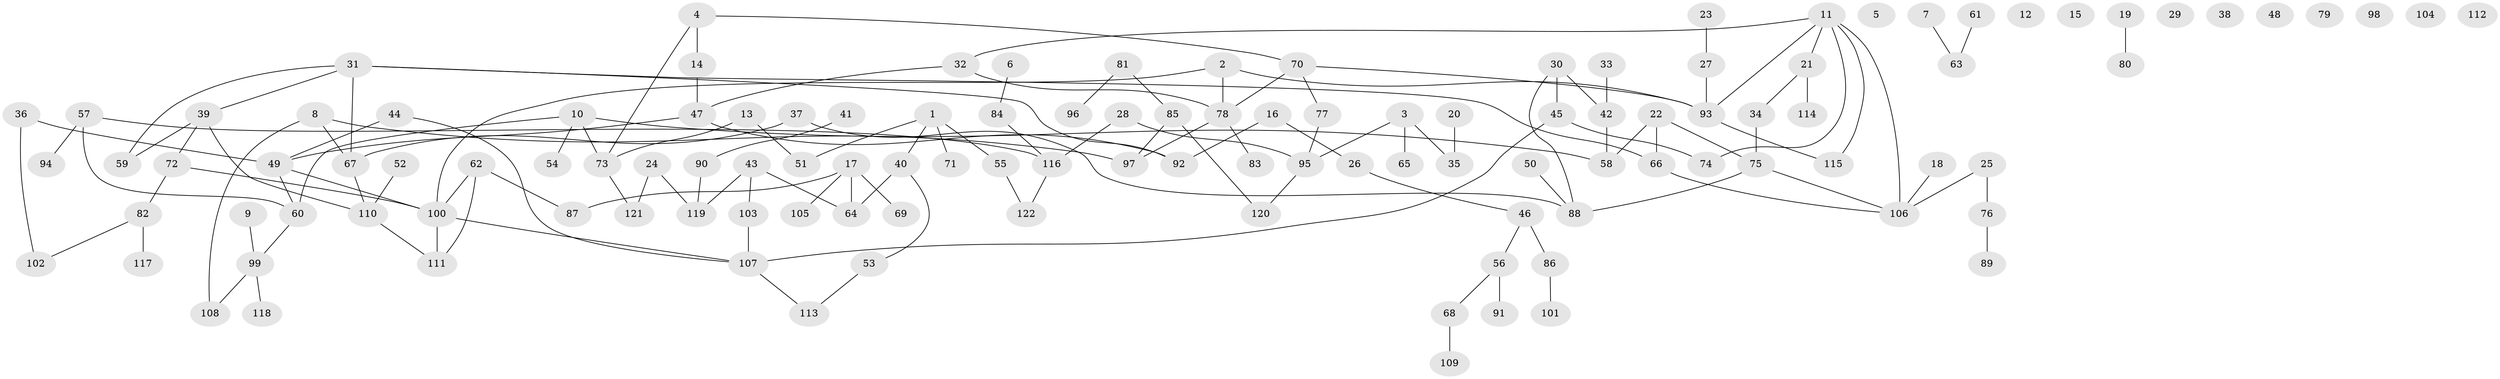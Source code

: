 // Generated by graph-tools (version 1.1) at 2025/33/03/09/25 02:33:32]
// undirected, 122 vertices, 139 edges
graph export_dot {
graph [start="1"]
  node [color=gray90,style=filled];
  1;
  2;
  3;
  4;
  5;
  6;
  7;
  8;
  9;
  10;
  11;
  12;
  13;
  14;
  15;
  16;
  17;
  18;
  19;
  20;
  21;
  22;
  23;
  24;
  25;
  26;
  27;
  28;
  29;
  30;
  31;
  32;
  33;
  34;
  35;
  36;
  37;
  38;
  39;
  40;
  41;
  42;
  43;
  44;
  45;
  46;
  47;
  48;
  49;
  50;
  51;
  52;
  53;
  54;
  55;
  56;
  57;
  58;
  59;
  60;
  61;
  62;
  63;
  64;
  65;
  66;
  67;
  68;
  69;
  70;
  71;
  72;
  73;
  74;
  75;
  76;
  77;
  78;
  79;
  80;
  81;
  82;
  83;
  84;
  85;
  86;
  87;
  88;
  89;
  90;
  91;
  92;
  93;
  94;
  95;
  96;
  97;
  98;
  99;
  100;
  101;
  102;
  103;
  104;
  105;
  106;
  107;
  108;
  109;
  110;
  111;
  112;
  113;
  114;
  115;
  116;
  117;
  118;
  119;
  120;
  121;
  122;
  1 -- 40;
  1 -- 51;
  1 -- 55;
  1 -- 71;
  2 -- 78;
  2 -- 93;
  2 -- 100;
  3 -- 35;
  3 -- 65;
  3 -- 95;
  4 -- 14;
  4 -- 70;
  4 -- 73;
  6 -- 84;
  7 -- 63;
  8 -- 67;
  8 -- 97;
  8 -- 108;
  9 -- 99;
  10 -- 54;
  10 -- 58;
  10 -- 60;
  10 -- 73;
  11 -- 21;
  11 -- 32;
  11 -- 74;
  11 -- 93;
  11 -- 106;
  11 -- 115;
  13 -- 51;
  13 -- 73;
  14 -- 47;
  16 -- 26;
  16 -- 92;
  17 -- 64;
  17 -- 69;
  17 -- 87;
  17 -- 105;
  18 -- 106;
  19 -- 80;
  20 -- 35;
  21 -- 34;
  21 -- 114;
  22 -- 58;
  22 -- 66;
  22 -- 75;
  23 -- 27;
  24 -- 119;
  24 -- 121;
  25 -- 76;
  25 -- 106;
  26 -- 46;
  27 -- 93;
  28 -- 95;
  28 -- 116;
  30 -- 42;
  30 -- 45;
  30 -- 88;
  31 -- 39;
  31 -- 59;
  31 -- 66;
  31 -- 67;
  31 -- 92;
  32 -- 47;
  32 -- 78;
  33 -- 42;
  34 -- 75;
  36 -- 49;
  36 -- 102;
  37 -- 67;
  37 -- 88;
  39 -- 59;
  39 -- 72;
  39 -- 110;
  40 -- 53;
  40 -- 64;
  41 -- 90;
  42 -- 58;
  43 -- 64;
  43 -- 103;
  43 -- 119;
  44 -- 49;
  44 -- 107;
  45 -- 74;
  45 -- 107;
  46 -- 56;
  46 -- 86;
  47 -- 49;
  47 -- 92;
  49 -- 60;
  49 -- 100;
  50 -- 88;
  52 -- 110;
  53 -- 113;
  55 -- 122;
  56 -- 68;
  56 -- 91;
  57 -- 60;
  57 -- 94;
  57 -- 116;
  60 -- 99;
  61 -- 63;
  62 -- 87;
  62 -- 100;
  62 -- 111;
  66 -- 106;
  67 -- 110;
  68 -- 109;
  70 -- 77;
  70 -- 78;
  70 -- 93;
  72 -- 82;
  72 -- 100;
  73 -- 121;
  75 -- 88;
  75 -- 106;
  76 -- 89;
  77 -- 95;
  78 -- 83;
  78 -- 97;
  81 -- 85;
  81 -- 96;
  82 -- 102;
  82 -- 117;
  84 -- 116;
  85 -- 97;
  85 -- 120;
  86 -- 101;
  90 -- 119;
  93 -- 115;
  95 -- 120;
  99 -- 108;
  99 -- 118;
  100 -- 107;
  100 -- 111;
  103 -- 107;
  107 -- 113;
  110 -- 111;
  116 -- 122;
}
